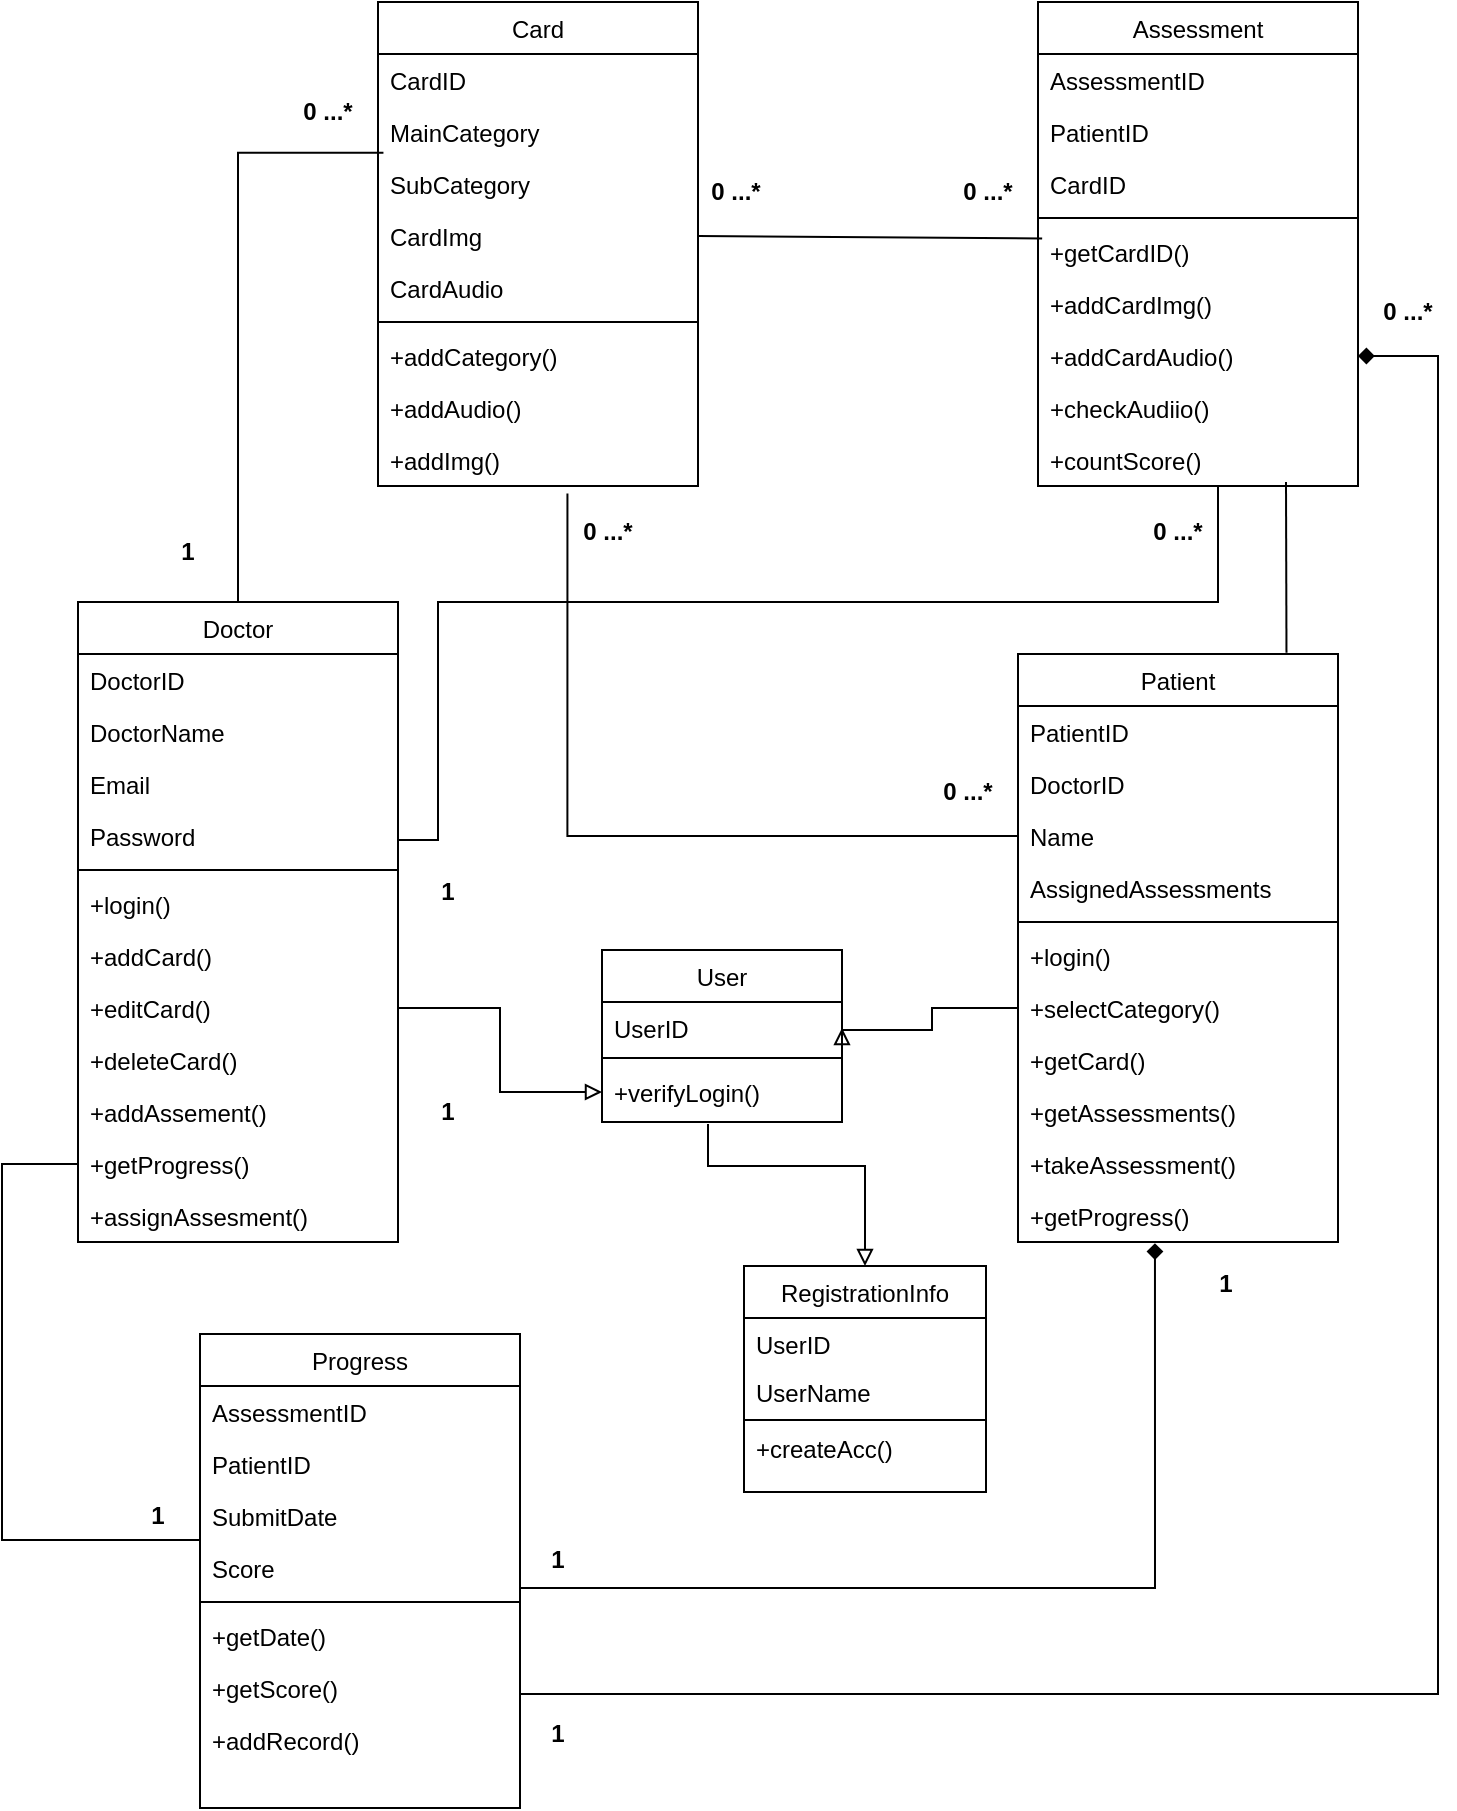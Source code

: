<mxfile version="21.7.5" type="device">
  <diagram id="C5RBs43oDa-KdzZeNtuy" name="Page-1">
    <mxGraphModel dx="1050" dy="579" grid="0" gridSize="10" guides="1" tooltips="1" connect="1" arrows="1" fold="1" page="1" pageScale="1" pageWidth="827" pageHeight="1169" math="0" shadow="0">
      <root>
        <mxCell id="WIyWlLk6GJQsqaUBKTNV-0" />
        <mxCell id="WIyWlLk6GJQsqaUBKTNV-1" parent="WIyWlLk6GJQsqaUBKTNV-0" />
        <mxCell id="zkfFHV4jXpPFQw0GAbJ--0" value="Patient" style="swimlane;fontStyle=0;align=center;verticalAlign=top;childLayout=stackLayout;horizontal=1;startSize=26;horizontalStack=0;resizeParent=1;resizeLast=0;collapsible=1;marginBottom=0;rounded=0;shadow=0;strokeWidth=1;" parent="WIyWlLk6GJQsqaUBKTNV-1" vertex="1">
          <mxGeometry x="540" y="356" width="160" height="294" as="geometry">
            <mxRectangle x="230" y="140" width="160" height="26" as="alternateBounds" />
          </mxGeometry>
        </mxCell>
        <mxCell id="zkfFHV4jXpPFQw0GAbJ--1" value="PatientID" style="text;align=left;verticalAlign=top;spacingLeft=4;spacingRight=4;overflow=hidden;rotatable=0;points=[[0,0.5],[1,0.5]];portConstraint=eastwest;" parent="zkfFHV4jXpPFQw0GAbJ--0" vertex="1">
          <mxGeometry y="26" width="160" height="26" as="geometry" />
        </mxCell>
        <mxCell id="uNP7UCJIjFrVbXo0szSb-46" value="DoctorID" style="text;align=left;verticalAlign=top;spacingLeft=4;spacingRight=4;overflow=hidden;rotatable=0;points=[[0,0.5],[1,0.5]];portConstraint=eastwest;" parent="zkfFHV4jXpPFQw0GAbJ--0" vertex="1">
          <mxGeometry y="52" width="160" height="26" as="geometry" />
        </mxCell>
        <mxCell id="zkfFHV4jXpPFQw0GAbJ--2" value="Name" style="text;align=left;verticalAlign=top;spacingLeft=4;spacingRight=4;overflow=hidden;rotatable=0;points=[[0,0.5],[1,0.5]];portConstraint=eastwest;rounded=0;shadow=0;html=0;" parent="zkfFHV4jXpPFQw0GAbJ--0" vertex="1">
          <mxGeometry y="78" width="160" height="26" as="geometry" />
        </mxCell>
        <mxCell id="j--ghJxU02hzQ7bEluIV-84" value="AssignedAssessments" style="text;align=left;verticalAlign=top;spacingLeft=4;spacingRight=4;overflow=hidden;rotatable=0;points=[[0,0.5],[1,0.5]];portConstraint=eastwest;rounded=0;shadow=0;html=0;" parent="zkfFHV4jXpPFQw0GAbJ--0" vertex="1">
          <mxGeometry y="104" width="160" height="26" as="geometry" />
        </mxCell>
        <mxCell id="zkfFHV4jXpPFQw0GAbJ--4" value="" style="line;html=1;strokeWidth=1;align=left;verticalAlign=middle;spacingTop=-1;spacingLeft=3;spacingRight=3;rotatable=0;labelPosition=right;points=[];portConstraint=eastwest;" parent="zkfFHV4jXpPFQw0GAbJ--0" vertex="1">
          <mxGeometry y="130" width="160" height="8" as="geometry" />
        </mxCell>
        <mxCell id="uNP7UCJIjFrVbXo0szSb-30" value="+login()" style="text;align=left;verticalAlign=top;spacingLeft=4;spacingRight=4;overflow=hidden;rotatable=0;points=[[0,0.5],[1,0.5]];portConstraint=eastwest;" parent="zkfFHV4jXpPFQw0GAbJ--0" vertex="1">
          <mxGeometry y="138" width="160" height="26" as="geometry" />
        </mxCell>
        <mxCell id="j--ghJxU02hzQ7bEluIV-0" value="+selectCategory()" style="text;align=left;verticalAlign=top;spacingLeft=4;spacingRight=4;overflow=hidden;rotatable=0;points=[[0,0.5],[1,0.5]];portConstraint=eastwest;" parent="zkfFHV4jXpPFQw0GAbJ--0" vertex="1">
          <mxGeometry y="164" width="160" height="26" as="geometry" />
        </mxCell>
        <mxCell id="j--ghJxU02hzQ7bEluIV-1" value="+getCard()" style="text;align=left;verticalAlign=top;spacingLeft=4;spacingRight=4;overflow=hidden;rotatable=0;points=[[0,0.5],[1,0.5]];portConstraint=eastwest;" parent="zkfFHV4jXpPFQw0GAbJ--0" vertex="1">
          <mxGeometry y="190" width="160" height="26" as="geometry" />
        </mxCell>
        <mxCell id="j--ghJxU02hzQ7bEluIV-2" value="+getAssessments()" style="text;align=left;verticalAlign=top;spacingLeft=4;spacingRight=4;overflow=hidden;rotatable=0;points=[[0,0.5],[1,0.5]];portConstraint=eastwest;" parent="zkfFHV4jXpPFQw0GAbJ--0" vertex="1">
          <mxGeometry y="216" width="160" height="26" as="geometry" />
        </mxCell>
        <mxCell id="j--ghJxU02hzQ7bEluIV-86" value="+takeAssessment()" style="text;align=left;verticalAlign=top;spacingLeft=4;spacingRight=4;overflow=hidden;rotatable=0;points=[[0,0.5],[1,0.5]];portConstraint=eastwest;" parent="zkfFHV4jXpPFQw0GAbJ--0" vertex="1">
          <mxGeometry y="242" width="160" height="26" as="geometry" />
        </mxCell>
        <mxCell id="j--ghJxU02hzQ7bEluIV-3" value="+getProgress()" style="text;align=left;verticalAlign=top;spacingLeft=4;spacingRight=4;overflow=hidden;rotatable=0;points=[[0,0.5],[1,0.5]];portConstraint=eastwest;" parent="zkfFHV4jXpPFQw0GAbJ--0" vertex="1">
          <mxGeometry y="268" width="160" height="26" as="geometry" />
        </mxCell>
        <mxCell id="zkfFHV4jXpPFQw0GAbJ--17" value="Card" style="swimlane;fontStyle=0;align=center;verticalAlign=top;childLayout=stackLayout;horizontal=1;startSize=26;horizontalStack=0;resizeParent=1;resizeLast=0;collapsible=1;marginBottom=0;rounded=0;shadow=0;strokeWidth=1;" parent="WIyWlLk6GJQsqaUBKTNV-1" vertex="1">
          <mxGeometry x="220" y="30" width="160" height="242" as="geometry">
            <mxRectangle x="550" y="140" width="160" height="26" as="alternateBounds" />
          </mxGeometry>
        </mxCell>
        <mxCell id="zkfFHV4jXpPFQw0GAbJ--18" value="CardID" style="text;align=left;verticalAlign=top;spacingLeft=4;spacingRight=4;overflow=hidden;rotatable=0;points=[[0,0.5],[1,0.5]];portConstraint=eastwest;" parent="zkfFHV4jXpPFQw0GAbJ--17" vertex="1">
          <mxGeometry y="26" width="160" height="26" as="geometry" />
        </mxCell>
        <mxCell id="zkfFHV4jXpPFQw0GAbJ--19" value="MainCategory" style="text;align=left;verticalAlign=top;spacingLeft=4;spacingRight=4;overflow=hidden;rotatable=0;points=[[0,0.5],[1,0.5]];portConstraint=eastwest;rounded=0;shadow=0;html=0;" parent="zkfFHV4jXpPFQw0GAbJ--17" vertex="1">
          <mxGeometry y="52" width="160" height="26" as="geometry" />
        </mxCell>
        <mxCell id="zkfFHV4jXpPFQw0GAbJ--20" value="SubCategory" style="text;align=left;verticalAlign=top;spacingLeft=4;spacingRight=4;overflow=hidden;rotatable=0;points=[[0,0.5],[1,0.5]];portConstraint=eastwest;rounded=0;shadow=0;html=0;" parent="zkfFHV4jXpPFQw0GAbJ--17" vertex="1">
          <mxGeometry y="78" width="160" height="26" as="geometry" />
        </mxCell>
        <mxCell id="zkfFHV4jXpPFQw0GAbJ--21" value="CardImg" style="text;align=left;verticalAlign=top;spacingLeft=4;spacingRight=4;overflow=hidden;rotatable=0;points=[[0,0.5],[1,0.5]];portConstraint=eastwest;rounded=0;shadow=0;html=0;" parent="zkfFHV4jXpPFQw0GAbJ--17" vertex="1">
          <mxGeometry y="104" width="160" height="26" as="geometry" />
        </mxCell>
        <mxCell id="zkfFHV4jXpPFQw0GAbJ--22" value="CardAudio" style="text;align=left;verticalAlign=top;spacingLeft=4;spacingRight=4;overflow=hidden;rotatable=0;points=[[0,0.5],[1,0.5]];portConstraint=eastwest;rounded=0;shadow=0;html=0;" parent="zkfFHV4jXpPFQw0GAbJ--17" vertex="1">
          <mxGeometry y="130" width="160" height="26" as="geometry" />
        </mxCell>
        <mxCell id="zkfFHV4jXpPFQw0GAbJ--23" value="" style="line;html=1;strokeWidth=1;align=left;verticalAlign=middle;spacingTop=-1;spacingLeft=3;spacingRight=3;rotatable=0;labelPosition=right;points=[];portConstraint=eastwest;" parent="zkfFHV4jXpPFQw0GAbJ--17" vertex="1">
          <mxGeometry y="156" width="160" height="8" as="geometry" />
        </mxCell>
        <mxCell id="j--ghJxU02hzQ7bEluIV-47" value="+addCategory()" style="text;align=left;verticalAlign=top;spacingLeft=4;spacingRight=4;overflow=hidden;rotatable=0;points=[[0,0.5],[1,0.5]];portConstraint=eastwest;" parent="zkfFHV4jXpPFQw0GAbJ--17" vertex="1">
          <mxGeometry y="164" width="160" height="26" as="geometry" />
        </mxCell>
        <mxCell id="j--ghJxU02hzQ7bEluIV-68" value="+addAudio()" style="text;align=left;verticalAlign=top;spacingLeft=4;spacingRight=4;overflow=hidden;rotatable=0;points=[[0,0.5],[1,0.5]];portConstraint=eastwest;" parent="zkfFHV4jXpPFQw0GAbJ--17" vertex="1">
          <mxGeometry y="190" width="160" height="26" as="geometry" />
        </mxCell>
        <mxCell id="j--ghJxU02hzQ7bEluIV-69" value="+addImg()" style="text;align=left;verticalAlign=top;spacingLeft=4;spacingRight=4;overflow=hidden;rotatable=0;points=[[0,0.5],[1,0.5]];portConstraint=eastwest;" parent="zkfFHV4jXpPFQw0GAbJ--17" vertex="1">
          <mxGeometry y="216" width="160" height="26" as="geometry" />
        </mxCell>
        <mxCell id="uNP7UCJIjFrVbXo0szSb-1" value="Assessment" style="swimlane;fontStyle=0;align=center;verticalAlign=top;childLayout=stackLayout;horizontal=1;startSize=26;horizontalStack=0;resizeParent=1;resizeLast=0;collapsible=1;marginBottom=0;rounded=0;shadow=0;strokeWidth=1;" parent="WIyWlLk6GJQsqaUBKTNV-1" vertex="1">
          <mxGeometry x="550" y="30" width="160" height="242" as="geometry">
            <mxRectangle x="550" y="140" width="160" height="26" as="alternateBounds" />
          </mxGeometry>
        </mxCell>
        <mxCell id="uNP7UCJIjFrVbXo0szSb-2" value="AssessmentID" style="text;align=left;verticalAlign=top;spacingLeft=4;spacingRight=4;overflow=hidden;rotatable=0;points=[[0,0.5],[1,0.5]];portConstraint=eastwest;" parent="uNP7UCJIjFrVbXo0szSb-1" vertex="1">
          <mxGeometry y="26" width="160" height="26" as="geometry" />
        </mxCell>
        <mxCell id="uNP7UCJIjFrVbXo0szSb-41" value="PatientID" style="text;align=left;verticalAlign=top;spacingLeft=4;spacingRight=4;overflow=hidden;rotatable=0;points=[[0,0.5],[1,0.5]];portConstraint=eastwest;" parent="uNP7UCJIjFrVbXo0szSb-1" vertex="1">
          <mxGeometry y="52" width="160" height="26" as="geometry" />
        </mxCell>
        <mxCell id="uNP7UCJIjFrVbXo0szSb-3" value="CardID" style="text;align=left;verticalAlign=top;spacingLeft=4;spacingRight=4;overflow=hidden;rotatable=0;points=[[0,0.5],[1,0.5]];portConstraint=eastwest;rounded=0;shadow=0;html=0;" parent="uNP7UCJIjFrVbXo0szSb-1" vertex="1">
          <mxGeometry y="78" width="160" height="26" as="geometry" />
        </mxCell>
        <mxCell id="uNP7UCJIjFrVbXo0szSb-7" value="" style="line;html=1;strokeWidth=1;align=left;verticalAlign=middle;spacingTop=-1;spacingLeft=3;spacingRight=3;rotatable=0;labelPosition=right;points=[];portConstraint=eastwest;" parent="uNP7UCJIjFrVbXo0szSb-1" vertex="1">
          <mxGeometry y="104" width="160" height="8" as="geometry" />
        </mxCell>
        <mxCell id="uNP7UCJIjFrVbXo0szSb-9" value="+getCardID()" style="text;align=left;verticalAlign=top;spacingLeft=4;spacingRight=4;overflow=hidden;rotatable=0;points=[[0,0.5],[1,0.5]];portConstraint=eastwest;" parent="uNP7UCJIjFrVbXo0szSb-1" vertex="1">
          <mxGeometry y="112" width="160" height="26" as="geometry" />
        </mxCell>
        <mxCell id="j--ghJxU02hzQ7bEluIV-40" value="+addCardImg()" style="text;align=left;verticalAlign=top;spacingLeft=4;spacingRight=4;overflow=hidden;rotatable=0;points=[[0,0.5],[1,0.5]];portConstraint=eastwest;" parent="uNP7UCJIjFrVbXo0szSb-1" vertex="1">
          <mxGeometry y="138" width="160" height="26" as="geometry" />
        </mxCell>
        <mxCell id="j--ghJxU02hzQ7bEluIV-43" value="+addCardAudio()" style="text;align=left;verticalAlign=top;spacingLeft=4;spacingRight=4;overflow=hidden;rotatable=0;points=[[0,0.5],[1,0.5]];portConstraint=eastwest;" parent="uNP7UCJIjFrVbXo0szSb-1" vertex="1">
          <mxGeometry y="164" width="160" height="26" as="geometry" />
        </mxCell>
        <mxCell id="j--ghJxU02hzQ7bEluIV-46" value="+checkAudiio()" style="text;align=left;verticalAlign=top;spacingLeft=4;spacingRight=4;overflow=hidden;rotatable=0;points=[[0,0.5],[1,0.5]];portConstraint=eastwest;" parent="uNP7UCJIjFrVbXo0szSb-1" vertex="1">
          <mxGeometry y="190" width="160" height="26" as="geometry" />
        </mxCell>
        <mxCell id="j--ghJxU02hzQ7bEluIV-45" value="+countScore()" style="text;align=left;verticalAlign=top;spacingLeft=4;spacingRight=4;overflow=hidden;rotatable=0;points=[[0,0.5],[1,0.5]];portConstraint=eastwest;" parent="uNP7UCJIjFrVbXo0szSb-1" vertex="1">
          <mxGeometry y="216" width="160" height="26" as="geometry" />
        </mxCell>
        <mxCell id="uNP7UCJIjFrVbXo0szSb-13" value="Progress" style="swimlane;fontStyle=0;align=center;verticalAlign=top;childLayout=stackLayout;horizontal=1;startSize=26;horizontalStack=0;resizeParent=1;resizeLast=0;collapsible=1;marginBottom=0;rounded=0;shadow=0;strokeWidth=1;" parent="WIyWlLk6GJQsqaUBKTNV-1" vertex="1">
          <mxGeometry x="131" y="696" width="160" height="237" as="geometry">
            <mxRectangle x="80" y="20" width="160" height="26" as="alternateBounds" />
          </mxGeometry>
        </mxCell>
        <mxCell id="uNP7UCJIjFrVbXo0szSb-14" value="AssessmentID" style="text;align=left;verticalAlign=top;spacingLeft=4;spacingRight=4;overflow=hidden;rotatable=0;points=[[0,0.5],[1,0.5]];portConstraint=eastwest;" parent="uNP7UCJIjFrVbXo0szSb-13" vertex="1">
          <mxGeometry y="26" width="160" height="26" as="geometry" />
        </mxCell>
        <mxCell id="uNP7UCJIjFrVbXo0szSb-15" value="PatientID" style="text;align=left;verticalAlign=top;spacingLeft=4;spacingRight=4;overflow=hidden;rotatable=0;points=[[0,0.5],[1,0.5]];portConstraint=eastwest;rounded=0;shadow=0;html=0;" parent="uNP7UCJIjFrVbXo0szSb-13" vertex="1">
          <mxGeometry y="52" width="160" height="26" as="geometry" />
        </mxCell>
        <mxCell id="uNP7UCJIjFrVbXo0szSb-16" value="SubmitDate" style="text;align=left;verticalAlign=top;spacingLeft=4;spacingRight=4;overflow=hidden;rotatable=0;points=[[0,0.5],[1,0.5]];portConstraint=eastwest;rounded=0;shadow=0;html=0;" parent="uNP7UCJIjFrVbXo0szSb-13" vertex="1">
          <mxGeometry y="78" width="160" height="26" as="geometry" />
        </mxCell>
        <mxCell id="uNP7UCJIjFrVbXo0szSb-17" value="Score" style="text;align=left;verticalAlign=top;spacingLeft=4;spacingRight=4;overflow=hidden;rotatable=0;points=[[0,0.5],[1,0.5]];portConstraint=eastwest;rounded=0;shadow=0;html=0;" parent="uNP7UCJIjFrVbXo0szSb-13" vertex="1">
          <mxGeometry y="104" width="160" height="26" as="geometry" />
        </mxCell>
        <mxCell id="uNP7UCJIjFrVbXo0szSb-19" value="" style="line;html=1;strokeWidth=1;align=left;verticalAlign=middle;spacingTop=-1;spacingLeft=3;spacingRight=3;rotatable=0;labelPosition=right;points=[];portConstraint=eastwest;" parent="uNP7UCJIjFrVbXo0szSb-13" vertex="1">
          <mxGeometry y="130" width="160" height="8" as="geometry" />
        </mxCell>
        <mxCell id="uNP7UCJIjFrVbXo0szSb-20" value="+getDate()" style="text;align=left;verticalAlign=top;spacingLeft=4;spacingRight=4;overflow=hidden;rotatable=0;points=[[0,0.5],[1,0.5]];portConstraint=eastwest;" parent="uNP7UCJIjFrVbXo0szSb-13" vertex="1">
          <mxGeometry y="138" width="160" height="26" as="geometry" />
        </mxCell>
        <mxCell id="uNP7UCJIjFrVbXo0szSb-21" value="+getScore()" style="text;align=left;verticalAlign=top;spacingLeft=4;spacingRight=4;overflow=hidden;rotatable=0;points=[[0,0.5],[1,0.5]];portConstraint=eastwest;" parent="uNP7UCJIjFrVbXo0szSb-13" vertex="1">
          <mxGeometry y="164" width="160" height="26" as="geometry" />
        </mxCell>
        <mxCell id="j--ghJxU02hzQ7bEluIV-92" value="+addRecord()" style="text;align=left;verticalAlign=top;spacingLeft=4;spacingRight=4;overflow=hidden;rotatable=0;points=[[0,0.5],[1,0.5]];portConstraint=eastwest;" parent="uNP7UCJIjFrVbXo0szSb-13" vertex="1">
          <mxGeometry y="190" width="160" height="26" as="geometry" />
        </mxCell>
        <mxCell id="4sVt4YJFdwWQ5q7qjF17-5" style="edgeStyle=orthogonalEdgeStyle;rounded=0;orthogonalLoop=1;jettySize=auto;html=1;entryX=0.017;entryY=-0.1;entryDx=0;entryDy=0;entryPerimeter=0;endArrow=none;endFill=0;" parent="WIyWlLk6GJQsqaUBKTNV-1" source="j--ghJxU02hzQ7bEluIV-5" target="zkfFHV4jXpPFQw0GAbJ--20" edge="1">
          <mxGeometry relative="1" as="geometry" />
        </mxCell>
        <mxCell id="j--ghJxU02hzQ7bEluIV-5" value="Doctor" style="swimlane;fontStyle=0;align=center;verticalAlign=top;childLayout=stackLayout;horizontal=1;startSize=26;horizontalStack=0;resizeParent=1;resizeLast=0;collapsible=1;marginBottom=0;rounded=0;shadow=0;strokeWidth=1;" parent="WIyWlLk6GJQsqaUBKTNV-1" vertex="1">
          <mxGeometry x="70" y="330" width="160" height="320" as="geometry">
            <mxRectangle x="230" y="140" width="160" height="26" as="alternateBounds" />
          </mxGeometry>
        </mxCell>
        <mxCell id="j--ghJxU02hzQ7bEluIV-6" value="DoctorID" style="text;align=left;verticalAlign=top;spacingLeft=4;spacingRight=4;overflow=hidden;rotatable=0;points=[[0,0.5],[1,0.5]];portConstraint=eastwest;" parent="j--ghJxU02hzQ7bEluIV-5" vertex="1">
          <mxGeometry y="26" width="160" height="26" as="geometry" />
        </mxCell>
        <mxCell id="j--ghJxU02hzQ7bEluIV-7" value="DoctorName" style="text;align=left;verticalAlign=top;spacingLeft=4;spacingRight=4;overflow=hidden;rotatable=0;points=[[0,0.5],[1,0.5]];portConstraint=eastwest;" parent="j--ghJxU02hzQ7bEluIV-5" vertex="1">
          <mxGeometry y="52" width="160" height="26" as="geometry" />
        </mxCell>
        <mxCell id="j--ghJxU02hzQ7bEluIV-8" value="Email" style="text;align=left;verticalAlign=top;spacingLeft=4;spacingRight=4;overflow=hidden;rotatable=0;points=[[0,0.5],[1,0.5]];portConstraint=eastwest;rounded=0;shadow=0;html=0;" parent="j--ghJxU02hzQ7bEluIV-5" vertex="1">
          <mxGeometry y="78" width="160" height="26" as="geometry" />
        </mxCell>
        <mxCell id="j--ghJxU02hzQ7bEluIV-18" value="Password" style="text;align=left;verticalAlign=top;spacingLeft=4;spacingRight=4;overflow=hidden;rotatable=0;points=[[0,0.5],[1,0.5]];portConstraint=eastwest;rounded=0;shadow=0;html=0;" parent="j--ghJxU02hzQ7bEluIV-5" vertex="1">
          <mxGeometry y="104" width="160" height="26" as="geometry" />
        </mxCell>
        <mxCell id="j--ghJxU02hzQ7bEluIV-9" value="" style="line;html=1;strokeWidth=1;align=left;verticalAlign=middle;spacingTop=-1;spacingLeft=3;spacingRight=3;rotatable=0;labelPosition=right;points=[];portConstraint=eastwest;" parent="j--ghJxU02hzQ7bEluIV-5" vertex="1">
          <mxGeometry y="130" width="160" height="8" as="geometry" />
        </mxCell>
        <mxCell id="j--ghJxU02hzQ7bEluIV-10" value="+login()" style="text;align=left;verticalAlign=top;spacingLeft=4;spacingRight=4;overflow=hidden;rotatable=0;points=[[0,0.5],[1,0.5]];portConstraint=eastwest;" parent="j--ghJxU02hzQ7bEluIV-5" vertex="1">
          <mxGeometry y="138" width="160" height="26" as="geometry" />
        </mxCell>
        <mxCell id="j--ghJxU02hzQ7bEluIV-13" value="+addCard()" style="text;align=left;verticalAlign=top;spacingLeft=4;spacingRight=4;overflow=hidden;rotatable=0;points=[[0,0.5],[1,0.5]];portConstraint=eastwest;" parent="j--ghJxU02hzQ7bEluIV-5" vertex="1">
          <mxGeometry y="164" width="160" height="26" as="geometry" />
        </mxCell>
        <mxCell id="j--ghJxU02hzQ7bEluIV-16" value="+editCard()" style="text;align=left;verticalAlign=top;spacingLeft=4;spacingRight=4;overflow=hidden;rotatable=0;points=[[0,0.5],[1,0.5]];portConstraint=eastwest;" parent="j--ghJxU02hzQ7bEluIV-5" vertex="1">
          <mxGeometry y="190" width="160" height="26" as="geometry" />
        </mxCell>
        <mxCell id="j--ghJxU02hzQ7bEluIV-17" value="+deleteCard()" style="text;align=left;verticalAlign=top;spacingLeft=4;spacingRight=4;overflow=hidden;rotatable=0;points=[[0,0.5],[1,0.5]];portConstraint=eastwest;" parent="j--ghJxU02hzQ7bEluIV-5" vertex="1">
          <mxGeometry y="216" width="160" height="26" as="geometry" />
        </mxCell>
        <mxCell id="j--ghJxU02hzQ7bEluIV-14" value="+addAssement()" style="text;align=left;verticalAlign=top;spacingLeft=4;spacingRight=4;overflow=hidden;rotatable=0;points=[[0,0.5],[1,0.5]];portConstraint=eastwest;" parent="j--ghJxU02hzQ7bEluIV-5" vertex="1">
          <mxGeometry y="242" width="160" height="26" as="geometry" />
        </mxCell>
        <mxCell id="j--ghJxU02hzQ7bEluIV-15" value="+getProgress()" style="text;align=left;verticalAlign=top;spacingLeft=4;spacingRight=4;overflow=hidden;rotatable=0;points=[[0,0.5],[1,0.5]];portConstraint=eastwest;" parent="j--ghJxU02hzQ7bEluIV-5" vertex="1">
          <mxGeometry y="268" width="160" height="26" as="geometry" />
        </mxCell>
        <mxCell id="j--ghJxU02hzQ7bEluIV-85" value="+assignAssesment()" style="text;align=left;verticalAlign=top;spacingLeft=4;spacingRight=4;overflow=hidden;rotatable=0;points=[[0,0.5],[1,0.5]];portConstraint=eastwest;" parent="j--ghJxU02hzQ7bEluIV-5" vertex="1">
          <mxGeometry y="294" width="160" height="26" as="geometry" />
        </mxCell>
        <mxCell id="j--ghJxU02hzQ7bEluIV-41" style="edgeStyle=orthogonalEdgeStyle;rounded=0;orthogonalLoop=1;jettySize=auto;html=1;endArrow=none;endFill=0;" parent="WIyWlLk6GJQsqaUBKTNV-1" edge="1">
          <mxGeometry relative="1" as="geometry">
            <mxPoint x="230" y="442" as="sourcePoint" />
            <mxPoint x="640" y="272" as="targetPoint" />
            <Array as="points">
              <mxPoint x="230" y="449" />
              <mxPoint x="250" y="449" />
              <mxPoint x="250" y="330" />
              <mxPoint x="640" y="330" />
            </Array>
          </mxGeometry>
        </mxCell>
        <mxCell id="j--ghJxU02hzQ7bEluIV-99" value="" style="endArrow=none;html=1;rounded=0;exitX=1;exitY=0.5;exitDx=0;exitDy=0;entryX=0.013;entryY=0.238;entryDx=0;entryDy=0;entryPerimeter=0;" parent="WIyWlLk6GJQsqaUBKTNV-1" source="zkfFHV4jXpPFQw0GAbJ--21" target="uNP7UCJIjFrVbXo0szSb-9" edge="1">
          <mxGeometry width="50" height="50" relative="1" as="geometry">
            <mxPoint x="500" y="310" as="sourcePoint" />
            <mxPoint x="550" y="260" as="targetPoint" />
          </mxGeometry>
        </mxCell>
        <mxCell id="j--ghJxU02hzQ7bEluIV-100" value="" style="endArrow=none;html=1;rounded=0;exitX=0.839;exitY=-0.002;exitDx=0;exitDy=0;exitPerimeter=0;" parent="WIyWlLk6GJQsqaUBKTNV-1" source="zkfFHV4jXpPFQw0GAbJ--0" edge="1">
          <mxGeometry width="50" height="50" relative="1" as="geometry">
            <mxPoint x="500" y="310" as="sourcePoint" />
            <mxPoint x="674" y="270" as="targetPoint" />
          </mxGeometry>
        </mxCell>
        <mxCell id="4sVt4YJFdwWQ5q7qjF17-1" style="edgeStyle=orthogonalEdgeStyle;rounded=0;orthogonalLoop=1;jettySize=auto;html=1;entryX=0.592;entryY=1.146;entryDx=0;entryDy=0;entryPerimeter=0;endArrow=none;endFill=0;" parent="WIyWlLk6GJQsqaUBKTNV-1" source="zkfFHV4jXpPFQw0GAbJ--2" target="j--ghJxU02hzQ7bEluIV-69" edge="1">
          <mxGeometry relative="1" as="geometry">
            <Array as="points">
              <mxPoint x="315" y="447" />
            </Array>
          </mxGeometry>
        </mxCell>
        <mxCell id="4sVt4YJFdwWQ5q7qjF17-3" style="edgeStyle=orthogonalEdgeStyle;rounded=0;orthogonalLoop=1;jettySize=auto;html=1;entryX=0;entryY=0.5;entryDx=0;entryDy=0;endArrow=none;endFill=0;" parent="WIyWlLk6GJQsqaUBKTNV-1" source="j--ghJxU02hzQ7bEluIV-15" target="uNP7UCJIjFrVbXo0szSb-17" edge="1">
          <mxGeometry relative="1" as="geometry">
            <Array as="points">
              <mxPoint x="32" y="611" />
              <mxPoint x="32" y="799" />
            </Array>
          </mxGeometry>
        </mxCell>
        <mxCell id="4sVt4YJFdwWQ5q7qjF17-7" value="&lt;b&gt;0 ...*&lt;/b&gt;" style="rounded=0;whiteSpace=wrap;html=1;strokeColor=#FFFFFF;" parent="WIyWlLk6GJQsqaUBKTNV-1" vertex="1">
          <mxGeometry x="500" y="410" width="30" height="30" as="geometry" />
        </mxCell>
        <mxCell id="4sVt4YJFdwWQ5q7qjF17-8" value="&lt;b&gt;0 ...*&lt;/b&gt;" style="rounded=0;whiteSpace=wrap;html=1;strokeColor=#FFFFFF;" parent="WIyWlLk6GJQsqaUBKTNV-1" vertex="1">
          <mxGeometry x="320" y="280" width="30" height="30" as="geometry" />
        </mxCell>
        <mxCell id="4sVt4YJFdwWQ5q7qjF17-9" value="&lt;b&gt;0 ...*&lt;/b&gt;" style="rounded=0;whiteSpace=wrap;html=1;strokeColor=#FFFFFF;" parent="WIyWlLk6GJQsqaUBKTNV-1" vertex="1">
          <mxGeometry x="180" y="70" width="30" height="30" as="geometry" />
        </mxCell>
        <mxCell id="4sVt4YJFdwWQ5q7qjF17-10" value="&lt;b&gt;1&lt;/b&gt;" style="rounded=0;whiteSpace=wrap;html=1;strokeColor=#FFFFFF;" parent="WIyWlLk6GJQsqaUBKTNV-1" vertex="1">
          <mxGeometry x="110" y="290" width="30" height="30" as="geometry" />
        </mxCell>
        <mxCell id="4sVt4YJFdwWQ5q7qjF17-11" value="&lt;b&gt;1&lt;/b&gt;" style="rounded=0;whiteSpace=wrap;html=1;strokeColor=#FFFFFF;" parent="WIyWlLk6GJQsqaUBKTNV-1" vertex="1">
          <mxGeometry x="240" y="460" width="30" height="30" as="geometry" />
        </mxCell>
        <mxCell id="4sVt4YJFdwWQ5q7qjF17-12" value="&lt;b&gt;0 ...*&lt;/b&gt;" style="rounded=0;whiteSpace=wrap;html=1;strokeColor=#FFFFFF;" parent="WIyWlLk6GJQsqaUBKTNV-1" vertex="1">
          <mxGeometry x="605" y="280" width="30" height="30" as="geometry" />
        </mxCell>
        <mxCell id="4sVt4YJFdwWQ5q7qjF17-13" value="&lt;b&gt;0 ...*&lt;/b&gt;" style="rounded=0;whiteSpace=wrap;html=1;strokeColor=#FFFFFF;" parent="WIyWlLk6GJQsqaUBKTNV-1" vertex="1">
          <mxGeometry x="510" y="110" width="30" height="30" as="geometry" />
        </mxCell>
        <mxCell id="4sVt4YJFdwWQ5q7qjF17-14" value="&lt;b&gt;0 ...*&lt;/b&gt;" style="rounded=0;whiteSpace=wrap;html=1;strokeColor=#FFFFFF;" parent="WIyWlLk6GJQsqaUBKTNV-1" vertex="1">
          <mxGeometry x="384" y="110" width="30" height="30" as="geometry" />
        </mxCell>
        <mxCell id="4sVt4YJFdwWQ5q7qjF17-15" value="&lt;b&gt;1&lt;/b&gt;" style="rounded=0;whiteSpace=wrap;html=1;strokeColor=#FFFFFF;" parent="WIyWlLk6GJQsqaUBKTNV-1" vertex="1">
          <mxGeometry x="629" y="656" width="30" height="30" as="geometry" />
        </mxCell>
        <mxCell id="4sVt4YJFdwWQ5q7qjF17-16" value="&lt;b&gt;1&lt;/b&gt;" style="rounded=0;whiteSpace=wrap;html=1;strokeColor=#FFFFFF;" parent="WIyWlLk6GJQsqaUBKTNV-1" vertex="1">
          <mxGeometry x="295" y="794" width="30" height="30" as="geometry" />
        </mxCell>
        <mxCell id="4sVt4YJFdwWQ5q7qjF17-19" value="&lt;b&gt;1&lt;/b&gt;" style="rounded=0;whiteSpace=wrap;html=1;strokeColor=#FFFFFF;" parent="WIyWlLk6GJQsqaUBKTNV-1" vertex="1">
          <mxGeometry x="240" y="570" width="30" height="30" as="geometry" />
        </mxCell>
        <mxCell id="4sVt4YJFdwWQ5q7qjF17-20" value="&lt;b&gt;1&lt;/b&gt;" style="rounded=0;whiteSpace=wrap;html=1;strokeColor=#FFFFFF;" parent="WIyWlLk6GJQsqaUBKTNV-1" vertex="1">
          <mxGeometry x="300" y="881" width="20" height="30" as="geometry" />
        </mxCell>
        <mxCell id="4sVt4YJFdwWQ5q7qjF17-21" value="&lt;b&gt;1&lt;/b&gt;" style="rounded=0;whiteSpace=wrap;html=1;strokeColor=#FFFFFF;" parent="WIyWlLk6GJQsqaUBKTNV-1" vertex="1">
          <mxGeometry x="95" y="775" width="30" height="23" as="geometry" />
        </mxCell>
        <mxCell id="4sVt4YJFdwWQ5q7qjF17-22" value="&lt;b&gt;0 ...*&lt;/b&gt;" style="rounded=0;whiteSpace=wrap;html=1;strokeColor=#FFFFFF;" parent="WIyWlLk6GJQsqaUBKTNV-1" vertex="1">
          <mxGeometry x="720" y="170" width="30" height="30" as="geometry" />
        </mxCell>
        <mxCell id="TquB6QQox3jRm1L7mlZ3-0" value="User" style="swimlane;fontStyle=0;align=center;verticalAlign=top;childLayout=stackLayout;horizontal=1;startSize=26;horizontalStack=0;resizeParent=1;resizeLast=0;collapsible=1;marginBottom=0;rounded=0;shadow=0;strokeWidth=1;" parent="WIyWlLk6GJQsqaUBKTNV-1" vertex="1">
          <mxGeometry x="332" y="504" width="120" height="86" as="geometry">
            <mxRectangle x="550" y="140" width="160" height="26" as="alternateBounds" />
          </mxGeometry>
        </mxCell>
        <mxCell id="3g_9-54hzzU5GC4jBlV0-18" value="UserID" style="text;align=left;verticalAlign=top;spacingLeft=4;spacingRight=4;overflow=hidden;rotatable=0;points=[[0,0.5],[1,0.5]];portConstraint=eastwest;" vertex="1" parent="TquB6QQox3jRm1L7mlZ3-0">
          <mxGeometry y="26" width="120" height="24" as="geometry" />
        </mxCell>
        <mxCell id="TquB6QQox3jRm1L7mlZ3-6" value="" style="line;html=1;strokeWidth=1;align=left;verticalAlign=middle;spacingTop=-1;spacingLeft=3;spacingRight=3;rotatable=0;labelPosition=right;points=[];portConstraint=eastwest;" parent="TquB6QQox3jRm1L7mlZ3-0" vertex="1">
          <mxGeometry y="50" width="120" height="8" as="geometry" />
        </mxCell>
        <mxCell id="TquB6QQox3jRm1L7mlZ3-7" value="+verifyLogin()" style="text;align=left;verticalAlign=top;spacingLeft=4;spacingRight=4;overflow=hidden;rotatable=0;points=[[0,0.5],[1,0.5]];portConstraint=eastwest;" parent="TquB6QQox3jRm1L7mlZ3-0" vertex="1">
          <mxGeometry y="58" width="120" height="26" as="geometry" />
        </mxCell>
        <mxCell id="TquB6QQox3jRm1L7mlZ3-16" value="" style="edgeStyle=orthogonalEdgeStyle;rounded=0;orthogonalLoop=1;jettySize=auto;html=1;exitX=0;exitY=0.5;exitDx=0;exitDy=0;entryX=1;entryY=0.5;entryDx=0;entryDy=0;endArrow=none;endFill=0;" parent="WIyWlLk6GJQsqaUBKTNV-1" edge="1">
          <mxGeometry relative="1" as="geometry">
            <mxPoint x="332" y="543" as="sourcePoint" />
            <mxPoint x="332" y="543" as="targetPoint" />
          </mxGeometry>
        </mxCell>
        <mxCell id="3g_9-54hzzU5GC4jBlV0-3" value="RegistrationInfo" style="swimlane;fontStyle=0;align=center;verticalAlign=top;childLayout=stackLayout;horizontal=1;startSize=26;horizontalStack=0;resizeParent=1;resizeLast=0;collapsible=1;marginBottom=0;rounded=0;shadow=0;strokeWidth=1;" vertex="1" parent="WIyWlLk6GJQsqaUBKTNV-1">
          <mxGeometry x="403" y="662" width="121" height="113" as="geometry">
            <mxRectangle x="550" y="140" width="160" height="26" as="alternateBounds" />
          </mxGeometry>
        </mxCell>
        <mxCell id="3g_9-54hzzU5GC4jBlV0-4" value="UserID" style="text;align=left;verticalAlign=top;spacingLeft=4;spacingRight=4;overflow=hidden;rotatable=0;points=[[0,0.5],[1,0.5]];portConstraint=eastwest;" vertex="1" parent="3g_9-54hzzU5GC4jBlV0-3">
          <mxGeometry y="26" width="121" height="24" as="geometry" />
        </mxCell>
        <mxCell id="3g_9-54hzzU5GC4jBlV0-10" value="UserName" style="text;align=left;verticalAlign=top;spacingLeft=4;spacingRight=4;overflow=hidden;rotatable=0;points=[[0,0.5],[1,0.5]];portConstraint=eastwest;" vertex="1" parent="3g_9-54hzzU5GC4jBlV0-3">
          <mxGeometry y="50" width="121" height="26" as="geometry" />
        </mxCell>
        <mxCell id="3g_9-54hzzU5GC4jBlV0-5" value="" style="line;html=1;strokeWidth=1;align=left;verticalAlign=middle;spacingTop=-1;spacingLeft=3;spacingRight=3;rotatable=0;labelPosition=right;points=[];portConstraint=eastwest;" vertex="1" parent="3g_9-54hzzU5GC4jBlV0-3">
          <mxGeometry y="76" width="121" height="2" as="geometry" />
        </mxCell>
        <mxCell id="3g_9-54hzzU5GC4jBlV0-6" value="+createAcc()" style="text;align=left;verticalAlign=top;spacingLeft=4;spacingRight=4;overflow=hidden;rotatable=0;points=[[0,0.5],[1,0.5]];portConstraint=eastwest;" vertex="1" parent="3g_9-54hzzU5GC4jBlV0-3">
          <mxGeometry y="78" width="121" height="26" as="geometry" />
        </mxCell>
        <mxCell id="3g_9-54hzzU5GC4jBlV0-7" style="edgeStyle=orthogonalEdgeStyle;rounded=0;orthogonalLoop=1;jettySize=auto;html=1;entryX=0.5;entryY=0;entryDx=0;entryDy=0;strokeColor=default;endArrow=block;endFill=0;" edge="1" parent="WIyWlLk6GJQsqaUBKTNV-1" target="3g_9-54hzzU5GC4jBlV0-3">
          <mxGeometry relative="1" as="geometry">
            <mxPoint x="385" y="591" as="sourcePoint" />
            <Array as="points">
              <mxPoint x="385" y="612" />
              <mxPoint x="464" y="612" />
            </Array>
          </mxGeometry>
        </mxCell>
        <mxCell id="TquB6QQox3jRm1L7mlZ3-14" style="edgeStyle=orthogonalEdgeStyle;rounded=0;orthogonalLoop=1;jettySize=auto;html=1;exitX=0;exitY=0.5;exitDx=0;exitDy=0;entryX=1;entryY=0.5;entryDx=0;entryDy=0;endArrow=block;endFill=0;" parent="WIyWlLk6GJQsqaUBKTNV-1" source="j--ghJxU02hzQ7bEluIV-0" edge="1">
          <mxGeometry relative="1" as="geometry">
            <mxPoint x="452" y="543" as="targetPoint" />
            <Array as="points">
              <mxPoint x="497" y="533" />
              <mxPoint x="497" y="544" />
            </Array>
          </mxGeometry>
        </mxCell>
        <mxCell id="TquB6QQox3jRm1L7mlZ3-13" style="edgeStyle=orthogonalEdgeStyle;rounded=0;orthogonalLoop=1;jettySize=auto;html=1;exitX=1;exitY=0.5;exitDx=0;exitDy=0;entryX=0;entryY=0.5;entryDx=0;entryDy=0;endArrow=block;endFill=0;" parent="WIyWlLk6GJQsqaUBKTNV-1" source="j--ghJxU02hzQ7bEluIV-16" target="TquB6QQox3jRm1L7mlZ3-7" edge="1">
          <mxGeometry relative="1" as="geometry">
            <mxPoint x="314" y="543" as="targetPoint" />
          </mxGeometry>
        </mxCell>
        <mxCell id="4sVt4YJFdwWQ5q7qjF17-4" style="edgeStyle=orthogonalEdgeStyle;rounded=0;orthogonalLoop=1;jettySize=auto;html=1;endArrow=diamond;endFill=1;exitX=1;exitY=0.5;exitDx=0;exitDy=0;" parent="WIyWlLk6GJQsqaUBKTNV-1" source="uNP7UCJIjFrVbXo0szSb-21" target="j--ghJxU02hzQ7bEluIV-43" edge="1">
          <mxGeometry relative="1" as="geometry">
            <Array as="points">
              <mxPoint x="750" y="876" />
              <mxPoint x="750" y="207" />
            </Array>
            <mxPoint x="731.923" y="207" as="targetPoint" />
          </mxGeometry>
        </mxCell>
        <mxCell id="3g_9-54hzzU5GC4jBlV0-13" style="edgeStyle=orthogonalEdgeStyle;rounded=0;orthogonalLoop=1;jettySize=auto;html=1;entryX=0.428;entryY=1.023;entryDx=0;entryDy=0;entryPerimeter=0;endArrow=diamond;endFill=1;exitX=1;exitY=0.5;exitDx=0;exitDy=0;" edge="1" parent="WIyWlLk6GJQsqaUBKTNV-1" source="uNP7UCJIjFrVbXo0szSb-15" target="j--ghJxU02hzQ7bEluIV-3">
          <mxGeometry relative="1" as="geometry">
            <mxPoint x="570" y="892" as="sourcePoint" />
            <Array as="points">
              <mxPoint x="291" y="823" />
              <mxPoint x="609" y="823" />
            </Array>
          </mxGeometry>
        </mxCell>
      </root>
    </mxGraphModel>
  </diagram>
</mxfile>
